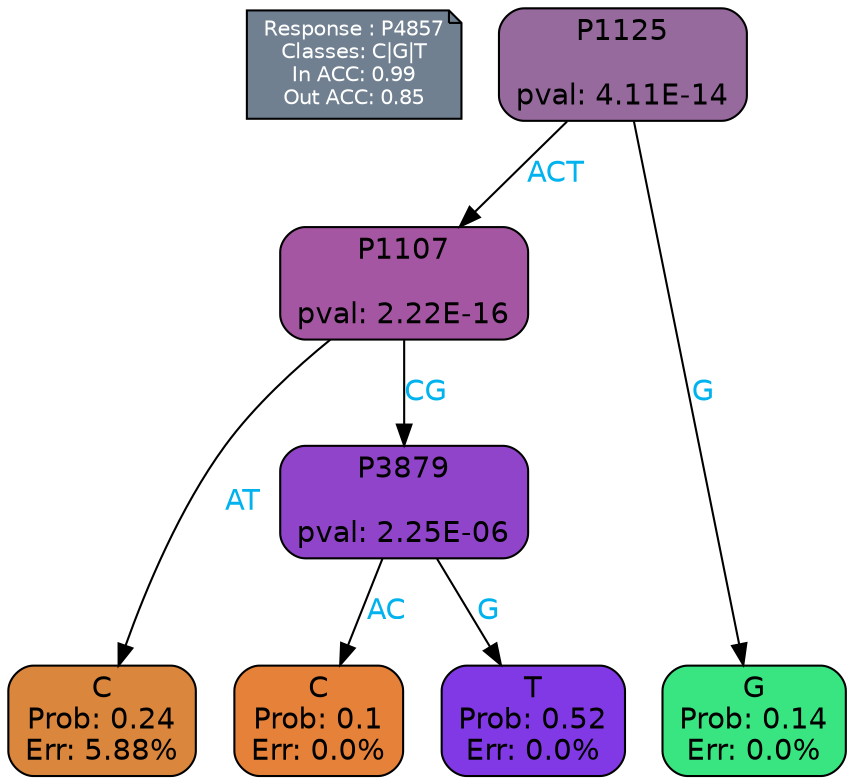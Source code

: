 digraph Tree {
node [shape=box, style="filled, rounded", color="black", fontname=helvetica] ;
graph [ranksep=equally, splines=polylines, bgcolor=transparent, dpi=600] ;
edge [fontname=helvetica] ;
LEGEND [label="Response : P4857
Classes: C|G|T
In ACC: 0.99
Out ACC: 0.85
",shape=note,align=left,style=filled,fillcolor="slategray",fontcolor="white",fontsize=10];1 [label="P1125

pval: 4.11E-14", fillcolor="#966a9d"] ;
2 [label="P1107

pval: 2.22E-16", fillcolor="#a556a2"] ;
3 [label="C
Prob: 0.24
Err: 5.88%", fillcolor="#da863d"] ;
4 [label="P3879

pval: 2.25E-06", fillcolor="#9044c9"] ;
5 [label="C
Prob: 0.1
Err: 0.0%", fillcolor="#e58139"] ;
6 [label="T
Prob: 0.52
Err: 0.0%", fillcolor="#8139e5"] ;
7 [label="G
Prob: 0.14
Err: 0.0%", fillcolor="#39e581"] ;
1 -> 2 [label="ACT",fontcolor=deepskyblue2] ;
1 -> 7 [label="G",fontcolor=deepskyblue2] ;
2 -> 3 [label="AT",fontcolor=deepskyblue2] ;
2 -> 4 [label="CG",fontcolor=deepskyblue2] ;
4 -> 5 [label="AC",fontcolor=deepskyblue2] ;
4 -> 6 [label="G",fontcolor=deepskyblue2] ;
{rank = same; 3;5;6;7;}{rank = same; LEGEND;1;}}